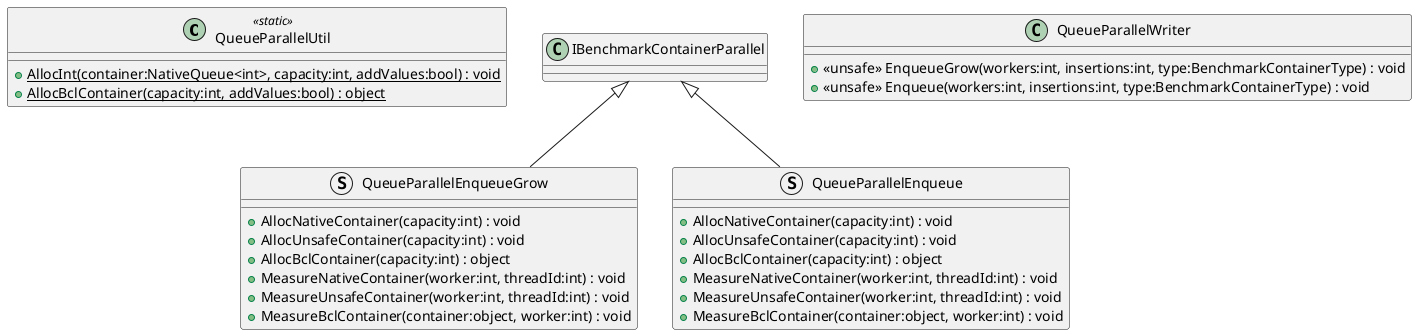 @startuml
class QueueParallelUtil <<static>> {
    {static} + AllocInt(container:NativeQueue<int>, capacity:int, addValues:bool) : void
    {static} + AllocBclContainer(capacity:int, addValues:bool) : object
}
struct QueueParallelEnqueueGrow {
    + AllocNativeContainer(capacity:int) : void
    + AllocUnsafeContainer(capacity:int) : void
    + AllocBclContainer(capacity:int) : object
    + MeasureNativeContainer(worker:int, threadId:int) : void
    + MeasureUnsafeContainer(worker:int, threadId:int) : void
    + MeasureBclContainer(container:object, worker:int) : void
}
struct QueueParallelEnqueue {
    + AllocNativeContainer(capacity:int) : void
    + AllocUnsafeContainer(capacity:int) : void
    + AllocBclContainer(capacity:int) : object
    + MeasureNativeContainer(worker:int, threadId:int) : void
    + MeasureUnsafeContainer(worker:int, threadId:int) : void
    + MeasureBclContainer(container:object, worker:int) : void
}
class QueueParallelWriter {
    + <<unsafe>> EnqueueGrow(workers:int, insertions:int, type:BenchmarkContainerType) : void
    + <<unsafe>> Enqueue(workers:int, insertions:int, type:BenchmarkContainerType) : void
}
IBenchmarkContainerParallel <|-- QueueParallelEnqueueGrow
IBenchmarkContainerParallel <|-- QueueParallelEnqueue
@enduml
